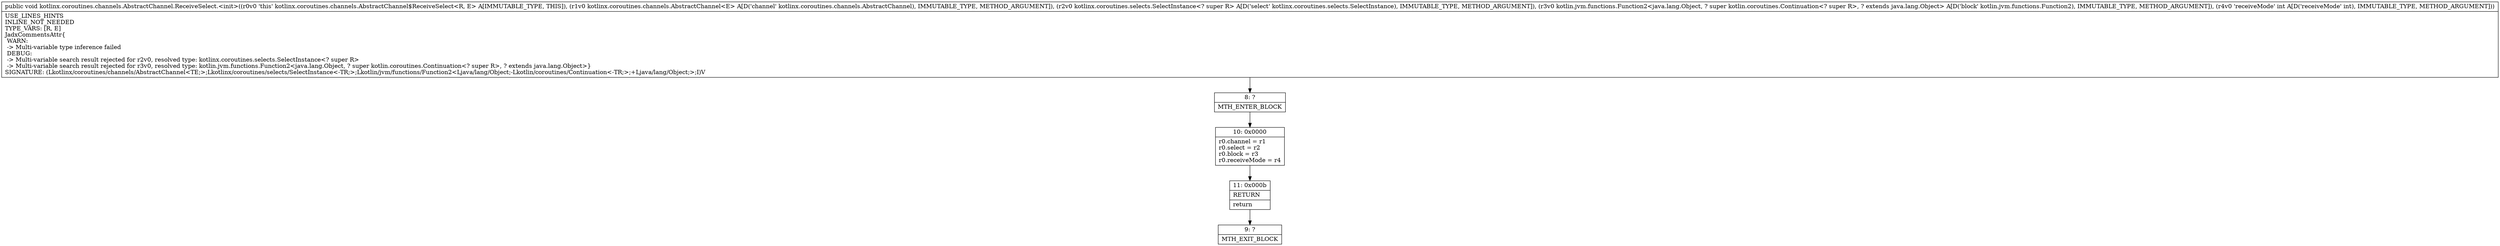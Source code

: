 digraph "CFG forkotlinx.coroutines.channels.AbstractChannel.ReceiveSelect.\<init\>(Lkotlinx\/coroutines\/channels\/AbstractChannel;Lkotlinx\/coroutines\/selects\/SelectInstance;Lkotlin\/jvm\/functions\/Function2;I)V" {
Node_8 [shape=record,label="{8\:\ ?|MTH_ENTER_BLOCK\l}"];
Node_10 [shape=record,label="{10\:\ 0x0000|r0.channel = r1\lr0.select = r2\lr0.block = r3\lr0.receiveMode = r4\l}"];
Node_11 [shape=record,label="{11\:\ 0x000b|RETURN\l|return\l}"];
Node_9 [shape=record,label="{9\:\ ?|MTH_EXIT_BLOCK\l}"];
MethodNode[shape=record,label="{public void kotlinx.coroutines.channels.AbstractChannel.ReceiveSelect.\<init\>((r0v0 'this' kotlinx.coroutines.channels.AbstractChannel$ReceiveSelect\<R, E\> A[IMMUTABLE_TYPE, THIS]), (r1v0 kotlinx.coroutines.channels.AbstractChannel\<E\> A[D('channel' kotlinx.coroutines.channels.AbstractChannel), IMMUTABLE_TYPE, METHOD_ARGUMENT]), (r2v0 kotlinx.coroutines.selects.SelectInstance\<? super R\> A[D('select' kotlinx.coroutines.selects.SelectInstance), IMMUTABLE_TYPE, METHOD_ARGUMENT]), (r3v0 kotlin.jvm.functions.Function2\<java.lang.Object, ? super kotlin.coroutines.Continuation\<? super R\>, ? extends java.lang.Object\> A[D('block' kotlin.jvm.functions.Function2), IMMUTABLE_TYPE, METHOD_ARGUMENT]), (r4v0 'receiveMode' int A[D('receiveMode' int), IMMUTABLE_TYPE, METHOD_ARGUMENT]))  | USE_LINES_HINTS\lINLINE_NOT_NEEDED\lTYPE_VARS: [R, E]\lJadxCommentsAttr\{\l WARN: \l \-\> Multi\-variable type inference failed\l DEBUG: \l \-\> Multi\-variable search result rejected for r2v0, resolved type: kotlinx.coroutines.selects.SelectInstance\<? super R\>\l \-\> Multi\-variable search result rejected for r3v0, resolved type: kotlin.jvm.functions.Function2\<java.lang.Object, ? super kotlin.coroutines.Continuation\<? super R\>, ? extends java.lang.Object\>\}\lSIGNATURE: (Lkotlinx\/coroutines\/channels\/AbstractChannel\<TE;\>;Lkotlinx\/coroutines\/selects\/SelectInstance\<\-TR;\>;Lkotlin\/jvm\/functions\/Function2\<Ljava\/lang\/Object;\-Lkotlin\/coroutines\/Continuation\<\-TR;\>;+Ljava\/lang\/Object;\>;I)V\l}"];
MethodNode -> Node_8;Node_8 -> Node_10;
Node_10 -> Node_11;
Node_11 -> Node_9;
}

